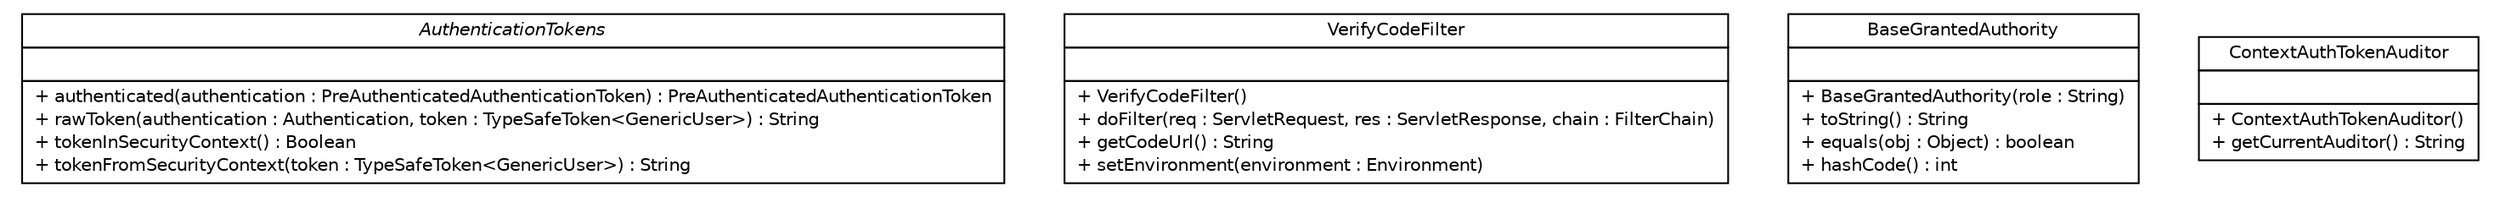 #!/usr/local/bin/dot
#
# Class diagram 
# Generated by UMLGraph version R5_6-24-gf6e263 (http://www.umlgraph.org/)
#

digraph G {
	edge [fontname="Helvetica",fontsize=10,labelfontname="Helvetica",labelfontsize=10];
	node [fontname="Helvetica",fontsize=10,shape=plaintext];
	nodesep=0.25;
	ranksep=0.5;
	// cn.home1.oss.lib.security.internal.AuthenticationTokens
	c400 [label=<<table title="cn.home1.oss.lib.security.internal.AuthenticationTokens" border="0" cellborder="1" cellspacing="0" cellpadding="2" port="p" href="./AuthenticationTokens.html">
		<tr><td><table border="0" cellspacing="0" cellpadding="1">
<tr><td align="center" balign="center"><font face="Helvetica-Oblique"> AuthenticationTokens </font></td></tr>
		</table></td></tr>
		<tr><td><table border="0" cellspacing="0" cellpadding="1">
<tr><td align="left" balign="left">  </td></tr>
		</table></td></tr>
		<tr><td><table border="0" cellspacing="0" cellpadding="1">
<tr><td align="left" balign="left"> + authenticated(authentication : PreAuthenticatedAuthenticationToken) : PreAuthenticatedAuthenticationToken </td></tr>
<tr><td align="left" balign="left"> + rawToken(authentication : Authentication, token : TypeSafeToken&lt;GenericUser&gt;) : String </td></tr>
<tr><td align="left" balign="left"> + tokenInSecurityContext() : Boolean </td></tr>
<tr><td align="left" balign="left"> + tokenFromSecurityContext(token : TypeSafeToken&lt;GenericUser&gt;) : String </td></tr>
		</table></td></tr>
		</table>>, URL="./AuthenticationTokens.html", fontname="Helvetica", fontcolor="black", fontsize=10.0];
	// cn.home1.oss.lib.security.internal.VerifyCodeFilter
	c401 [label=<<table title="cn.home1.oss.lib.security.internal.VerifyCodeFilter" border="0" cellborder="1" cellspacing="0" cellpadding="2" port="p" href="./VerifyCodeFilter.html">
		<tr><td><table border="0" cellspacing="0" cellpadding="1">
<tr><td align="center" balign="center"> VerifyCodeFilter </td></tr>
		</table></td></tr>
		<tr><td><table border="0" cellspacing="0" cellpadding="1">
<tr><td align="left" balign="left">  </td></tr>
		</table></td></tr>
		<tr><td><table border="0" cellspacing="0" cellpadding="1">
<tr><td align="left" balign="left"> + VerifyCodeFilter() </td></tr>
<tr><td align="left" balign="left"> + doFilter(req : ServletRequest, res : ServletResponse, chain : FilterChain) </td></tr>
<tr><td align="left" balign="left"> + getCodeUrl() : String </td></tr>
<tr><td align="left" balign="left"> + setEnvironment(environment : Environment) </td></tr>
		</table></td></tr>
		</table>>, URL="./VerifyCodeFilter.html", fontname="Helvetica", fontcolor="black", fontsize=10.0];
	// cn.home1.oss.lib.security.internal.BaseGrantedAuthority
	c402 [label=<<table title="cn.home1.oss.lib.security.internal.BaseGrantedAuthority" border="0" cellborder="1" cellspacing="0" cellpadding="2" port="p" href="./BaseGrantedAuthority.html">
		<tr><td><table border="0" cellspacing="0" cellpadding="1">
<tr><td align="center" balign="center"> BaseGrantedAuthority </td></tr>
		</table></td></tr>
		<tr><td><table border="0" cellspacing="0" cellpadding="1">
<tr><td align="left" balign="left">  </td></tr>
		</table></td></tr>
		<tr><td><table border="0" cellspacing="0" cellpadding="1">
<tr><td align="left" balign="left"> + BaseGrantedAuthority(role : String) </td></tr>
<tr><td align="left" balign="left"> + toString() : String </td></tr>
<tr><td align="left" balign="left"> + equals(obj : Object) : boolean </td></tr>
<tr><td align="left" balign="left"> + hashCode() : int </td></tr>
		</table></td></tr>
		</table>>, URL="./BaseGrantedAuthority.html", fontname="Helvetica", fontcolor="black", fontsize=10.0];
	// cn.home1.oss.lib.security.internal.ContextAuthTokenAuditor
	c403 [label=<<table title="cn.home1.oss.lib.security.internal.ContextAuthTokenAuditor" border="0" cellborder="1" cellspacing="0" cellpadding="2" port="p" href="./ContextAuthTokenAuditor.html">
		<tr><td><table border="0" cellspacing="0" cellpadding="1">
<tr><td align="center" balign="center"> ContextAuthTokenAuditor </td></tr>
		</table></td></tr>
		<tr><td><table border="0" cellspacing="0" cellpadding="1">
<tr><td align="left" balign="left">  </td></tr>
		</table></td></tr>
		<tr><td><table border="0" cellspacing="0" cellpadding="1">
<tr><td align="left" balign="left"> + ContextAuthTokenAuditor() </td></tr>
<tr><td align="left" balign="left"> + getCurrentAuditor() : String </td></tr>
		</table></td></tr>
		</table>>, URL="./ContextAuthTokenAuditor.html", fontname="Helvetica", fontcolor="black", fontsize=10.0];
}

